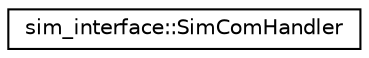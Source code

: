 digraph "Graphical Class Hierarchy"
{
 // LATEX_PDF_SIZE
  edge [fontname="Helvetica",fontsize="10",labelfontname="Helvetica",labelfontsize="10"];
  node [fontname="Helvetica",fontsize="10",shape=record];
  rankdir="LR";
  Node0 [label="sim_interface::SimComHandler",height=0.2,width=0.4,color="black", fillcolor="white", style="filled",URL="$classsim__interface_1_1SimComHandler.html",tooltip=" "];
}
